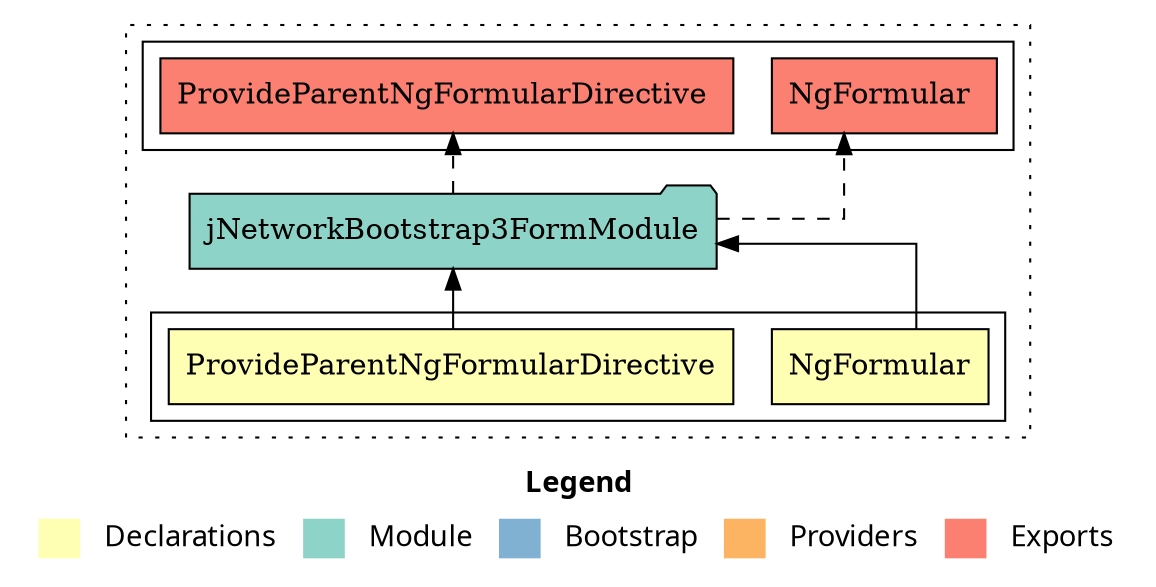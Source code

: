 digraph dependencies { node [shape="rect", style="filled", colorscheme=set312]; ranksep=0.4; compound=false; remincross=true; splines=true; splines=ortho; rankdir=LR; rankdir=TB; rankdir=BT; label=<<table BORDER="0"> <tr> <td colspan="5" align="center"><b>Legend</b></td> </tr> <tr> <td> <table BORDER="0"> <tr> <td bgcolor="#ffffb3" width="20"></td> <td>  Declarations</td> </tr> </table> </td> <td> <table BORDER="0"> <tr> <td bgcolor="#8dd3c7" width="20"></td> <td>  Module</td> </tr> </table> </td> <td> <table BORDER="0"> <tr> <td bgcolor="#80b1d3" width="20"></td> <td>  Bootstrap</td> </tr> </table> </td> <td> <table BORDER="0"> <tr> <td bgcolor="#fdb462" width="20"></td> <td>  Providers</td> </tr> </table> </td> <td> <table BORDER="0"> <tr> <td bgcolor="#fb8072" width="20"></td> <td>  Exports</td> </tr> </table> </td> </tr></table>>; ratio=compress; fontname="sans-serif";  subgraph "cluster_jNetworkBootstrap3FormModule" { label=""; style="dotted";node [shape="folder", fillcolor=1]; subgraph cluster_jNetworkBootstrap3FormModule_declarations { style="solid";node [style="filled", shape="rect"]; node [fillcolor=2]; "NgFormular"; node [fillcolor=2]; "ProvideParentNgFormularDirective"; }  "NgFormular" -> "jNetworkBootstrap3FormModule" [style="solid", lhead="cluster_jNetworkBootstrap3FormModule" ltail="cluster_jNetworkBootstrap3FormModule_declarations"]; subgraph "cluster_jNetworkBootstrap3FormModule_NgFormular_providers" { style="solid";  }  "ProvideParentNgFormularDirective" -> "jNetworkBootstrap3FormModule" [style="solid", lhead="cluster_jNetworkBootstrap3FormModule" ltail="cluster_jNetworkBootstrap3FormModule_declarations"]; subgraph "cluster_jNetworkBootstrap3FormModule_ProvideParentNgFormularDirective_providers" { style="solid";  }    subgraph cluster_jNetworkBootstrap3FormModule_imports { style="solid"; node [style="filled", fillcolor=1, shape="rect"];   }     subgraph cluster_jNetworkBootstrap3FormModule_exports { style="solid";node [style="filled", fillcolor=4, shape="rect"];"NgFormular " [label="NgFormular ", shape="rect"]"ProvideParentNgFormularDirective " [label="ProvideParentNgFormularDirective ", shape="rect"]}  "jNetworkBootstrap3FormModule" -> "NgFormular " [style="dashed", ltail="cluster_jNetworkBootstrap3FormModule" lhead="cluster_jNetworkBootstrap3FormModule_exports"];  "jNetworkBootstrap3FormModule" -> "ProvideParentNgFormularDirective " [style="dashed", ltail="cluster_jNetworkBootstrap3FormModule" lhead="cluster_jNetworkBootstrap3FormModule_exports"];    subgraph cluster_jNetworkBootstrap3FormModule_bootstrap { style="solid"; node [style="filled", fillcolor=5, shape="rect"];  }    subgraph cluster_jNetworkBootstrap3FormModule_providers { style="solid"; node [style="filled", fillcolor=6, shape="rect"];   }     }  }